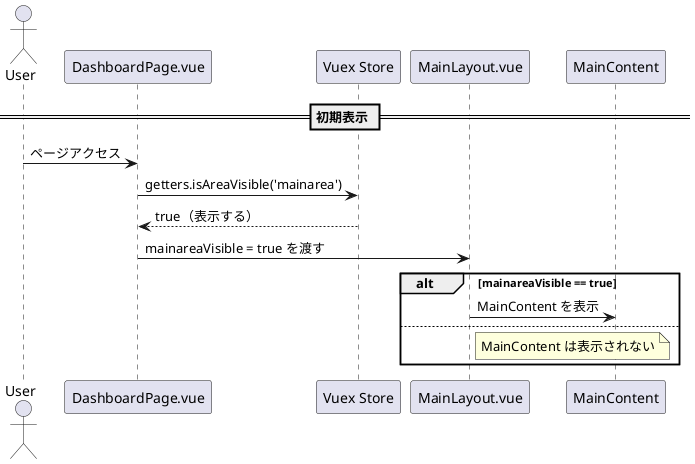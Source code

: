 @startuml
actor User
participant "DashboardPage.vue" as Page
participant "Vuex Store" as Store
participant "MainLayout.vue" as Layout
participant "MainContent" as Main

== 初期表示 ==
User -> Page : ページアクセス
Page -> Store : getters.isAreaVisible('mainarea')
Store --> Page : true（表示する）

Page -> Layout : mainareaVisible = true を渡す
alt mainareaVisible == true
    Layout -> Main : MainContent を表示
else
    note right of Layout : MainContent は表示されない
end
@enduml